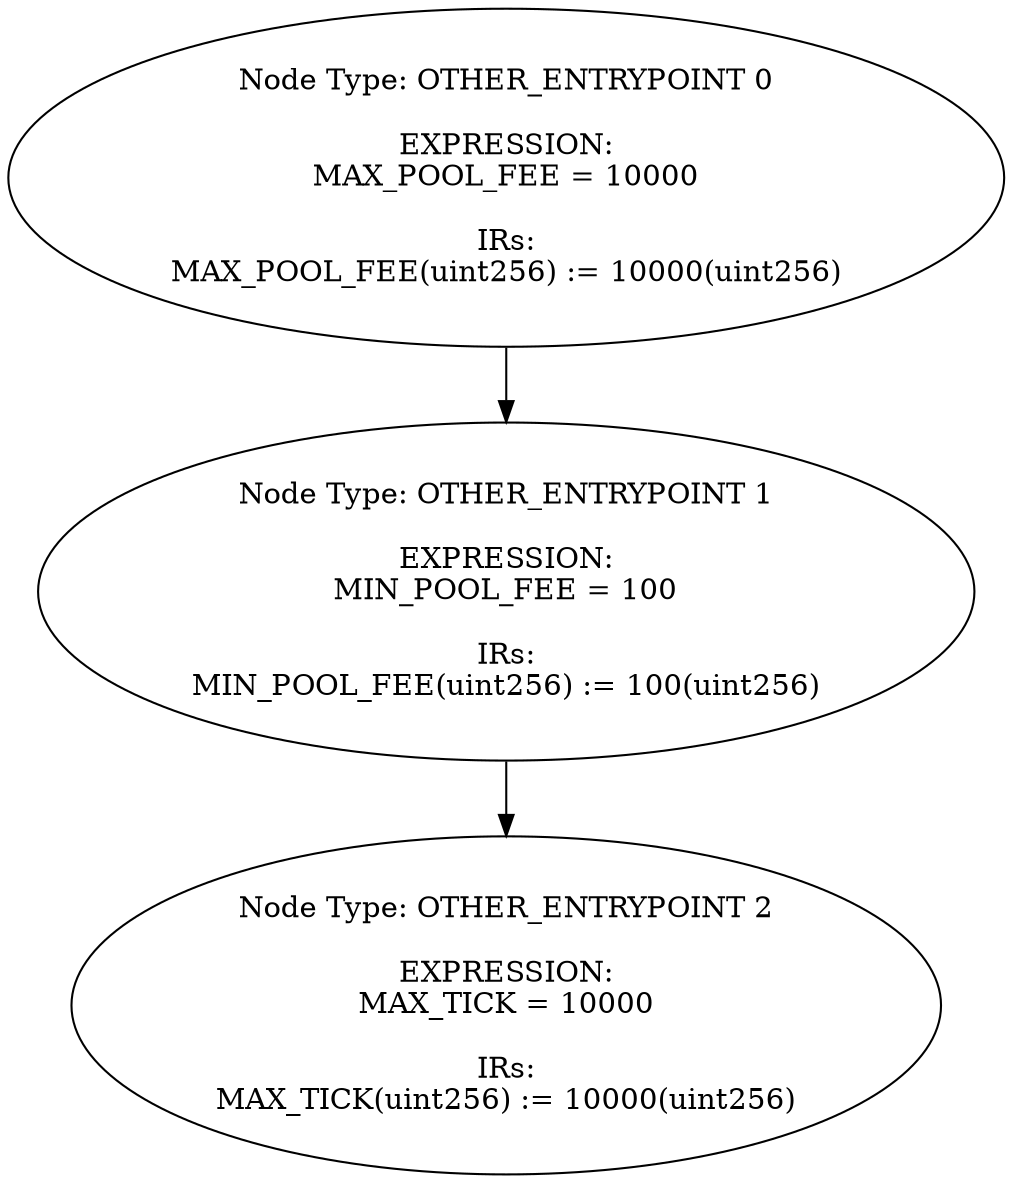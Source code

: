 digraph{
0[label="Node Type: OTHER_ENTRYPOINT 0

EXPRESSION:
MAX_POOL_FEE = 10000

IRs:
MAX_POOL_FEE(uint256) := 10000(uint256)"];
0->1;
1[label="Node Type: OTHER_ENTRYPOINT 1

EXPRESSION:
MIN_POOL_FEE = 100

IRs:
MIN_POOL_FEE(uint256) := 100(uint256)"];
1->2;
2[label="Node Type: OTHER_ENTRYPOINT 2

EXPRESSION:
MAX_TICK = 10000

IRs:
MAX_TICK(uint256) := 10000(uint256)"];
}
